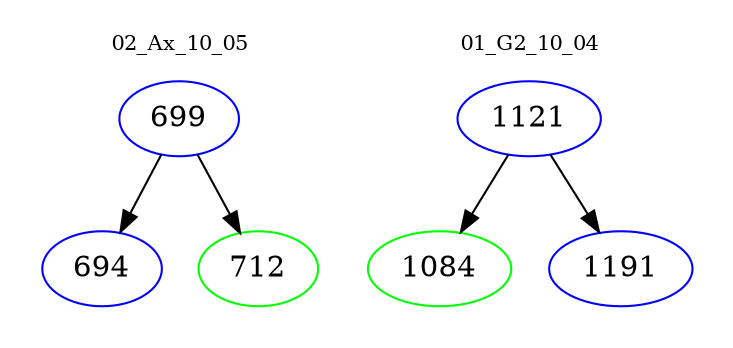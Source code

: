 digraph{
subgraph cluster_0 {
color = white
label = "02_Ax_10_05";
fontsize=10;
T0_699 [label="699", color="blue"]
T0_699 -> T0_694 [color="black"]
T0_694 [label="694", color="blue"]
T0_699 -> T0_712 [color="black"]
T0_712 [label="712", color="green"]
}
subgraph cluster_1 {
color = white
label = "01_G2_10_04";
fontsize=10;
T1_1121 [label="1121", color="blue"]
T1_1121 -> T1_1084 [color="black"]
T1_1084 [label="1084", color="green"]
T1_1121 -> T1_1191 [color="black"]
T1_1191 [label="1191", color="blue"]
}
}
